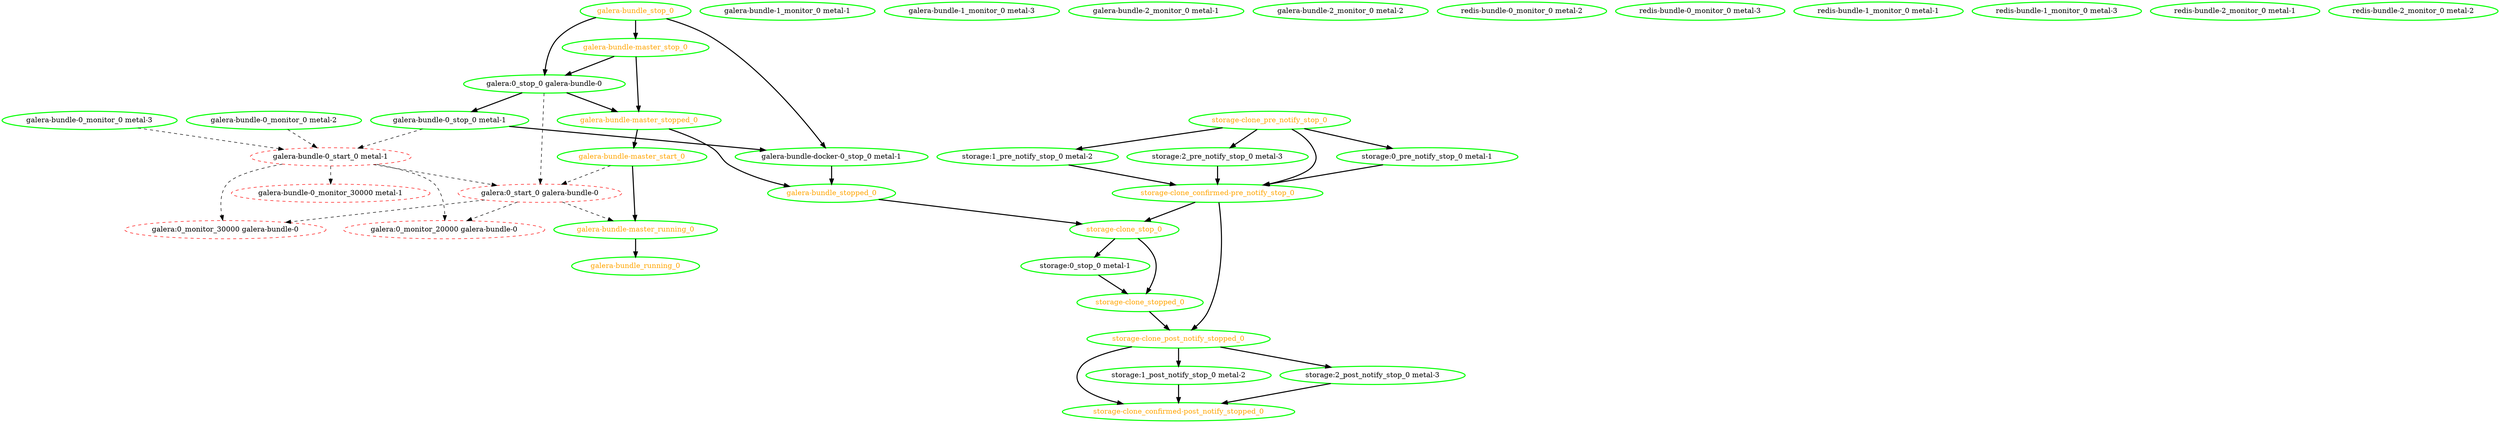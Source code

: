  digraph "g" {
"galera-bundle-0_monitor_0 metal-2" -> "galera-bundle-0_start_0 metal-1" [ style = dashed]
"galera-bundle-0_monitor_0 metal-2" [ style=bold color="green" fontcolor="black"]
"galera-bundle-0_monitor_0 metal-3" -> "galera-bundle-0_start_0 metal-1" [ style = dashed]
"galera-bundle-0_monitor_0 metal-3" [ style=bold color="green" fontcolor="black"]
"galera-bundle-0_monitor_30000 metal-1" [ style=dashed color="red" fontcolor="black"]
"galera-bundle-0_start_0 metal-1" -> "galera-bundle-0_monitor_30000 metal-1" [ style = dashed]
"galera-bundle-0_start_0 metal-1" -> "galera:0_monitor_20000 galera-bundle-0" [ style = dashed]
"galera-bundle-0_start_0 metal-1" -> "galera:0_monitor_30000 galera-bundle-0" [ style = dashed]
"galera-bundle-0_start_0 metal-1" -> "galera:0_start_0 galera-bundle-0" [ style = dashed]
"galera-bundle-0_start_0 metal-1" [ style=dashed color="red" fontcolor="black"]
"galera-bundle-0_stop_0 metal-1" -> "galera-bundle-0_start_0 metal-1" [ style = dashed]
"galera-bundle-0_stop_0 metal-1" -> "galera-bundle-docker-0_stop_0 metal-1" [ style = bold]
"galera-bundle-0_stop_0 metal-1" [ style=bold color="green" fontcolor="black"]
"galera-bundle-1_monitor_0 metal-1" [ style=bold color="green" fontcolor="black"]
"galera-bundle-1_monitor_0 metal-3" [ style=bold color="green" fontcolor="black"]
"galera-bundle-2_monitor_0 metal-1" [ style=bold color="green" fontcolor="black"]
"galera-bundle-2_monitor_0 metal-2" [ style=bold color="green" fontcolor="black"]
"galera-bundle-docker-0_stop_0 metal-1" -> "galera-bundle_stopped_0" [ style = bold]
"galera-bundle-docker-0_stop_0 metal-1" [ style=bold color="green" fontcolor="black"]
"galera-bundle-master_running_0" -> "galera-bundle_running_0" [ style = bold]
"galera-bundle-master_running_0" [ style=bold color="green" fontcolor="orange"]
"galera-bundle-master_start_0" -> "galera-bundle-master_running_0" [ style = bold]
"galera-bundle-master_start_0" -> "galera:0_start_0 galera-bundle-0" [ style = dashed]
"galera-bundle-master_start_0" [ style=bold color="green" fontcolor="orange"]
"galera-bundle-master_stop_0" -> "galera-bundle-master_stopped_0" [ style = bold]
"galera-bundle-master_stop_0" -> "galera:0_stop_0 galera-bundle-0" [ style = bold]
"galera-bundle-master_stop_0" [ style=bold color="green" fontcolor="orange"]
"galera-bundle-master_stopped_0" -> "galera-bundle-master_start_0" [ style = bold]
"galera-bundle-master_stopped_0" -> "galera-bundle_stopped_0" [ style = bold]
"galera-bundle-master_stopped_0" [ style=bold color="green" fontcolor="orange"]
"galera-bundle_running_0" [ style=bold color="green" fontcolor="orange"]
"galera-bundle_stop_0" -> "galera-bundle-docker-0_stop_0 metal-1" [ style = bold]
"galera-bundle_stop_0" -> "galera-bundle-master_stop_0" [ style = bold]
"galera-bundle_stop_0" -> "galera:0_stop_0 galera-bundle-0" [ style = bold]
"galera-bundle_stop_0" [ style=bold color="green" fontcolor="orange"]
"galera-bundle_stopped_0" -> "storage-clone_stop_0" [ style = bold]
"galera-bundle_stopped_0" [ style=bold color="green" fontcolor="orange"]
"galera:0_monitor_20000 galera-bundle-0" [ style=dashed color="red" fontcolor="black"]
"galera:0_monitor_30000 galera-bundle-0" [ style=dashed color="red" fontcolor="black"]
"galera:0_start_0 galera-bundle-0" -> "galera-bundle-master_running_0" [ style = dashed]
"galera:0_start_0 galera-bundle-0" -> "galera:0_monitor_20000 galera-bundle-0" [ style = dashed]
"galera:0_start_0 galera-bundle-0" -> "galera:0_monitor_30000 galera-bundle-0" [ style = dashed]
"galera:0_start_0 galera-bundle-0" [ style=dashed color="red" fontcolor="black"]
"galera:0_stop_0 galera-bundle-0" -> "galera-bundle-0_stop_0 metal-1" [ style = bold]
"galera:0_stop_0 galera-bundle-0" -> "galera-bundle-master_stopped_0" [ style = bold]
"galera:0_stop_0 galera-bundle-0" -> "galera:0_start_0 galera-bundle-0" [ style = dashed]
"galera:0_stop_0 galera-bundle-0" [ style=bold color="green" fontcolor="black"]
"redis-bundle-0_monitor_0 metal-2" [ style=bold color="green" fontcolor="black"]
"redis-bundle-0_monitor_0 metal-3" [ style=bold color="green" fontcolor="black"]
"redis-bundle-1_monitor_0 metal-1" [ style=bold color="green" fontcolor="black"]
"redis-bundle-1_monitor_0 metal-3" [ style=bold color="green" fontcolor="black"]
"redis-bundle-2_monitor_0 metal-1" [ style=bold color="green" fontcolor="black"]
"redis-bundle-2_monitor_0 metal-2" [ style=bold color="green" fontcolor="black"]
"storage-clone_confirmed-post_notify_stopped_0" [ style=bold color="green" fontcolor="orange"]
"storage-clone_confirmed-pre_notify_stop_0" -> "storage-clone_post_notify_stopped_0" [ style = bold]
"storage-clone_confirmed-pre_notify_stop_0" -> "storage-clone_stop_0" [ style = bold]
"storage-clone_confirmed-pre_notify_stop_0" [ style=bold color="green" fontcolor="orange"]
"storage-clone_post_notify_stopped_0" -> "storage-clone_confirmed-post_notify_stopped_0" [ style = bold]
"storage-clone_post_notify_stopped_0" -> "storage:1_post_notify_stop_0 metal-2" [ style = bold]
"storage-clone_post_notify_stopped_0" -> "storage:2_post_notify_stop_0 metal-3" [ style = bold]
"storage-clone_post_notify_stopped_0" [ style=bold color="green" fontcolor="orange"]
"storage-clone_pre_notify_stop_0" -> "storage-clone_confirmed-pre_notify_stop_0" [ style = bold]
"storage-clone_pre_notify_stop_0" -> "storage:0_pre_notify_stop_0 metal-1" [ style = bold]
"storage-clone_pre_notify_stop_0" -> "storage:1_pre_notify_stop_0 metal-2" [ style = bold]
"storage-clone_pre_notify_stop_0" -> "storage:2_pre_notify_stop_0 metal-3" [ style = bold]
"storage-clone_pre_notify_stop_0" [ style=bold color="green" fontcolor="orange"]
"storage-clone_stop_0" -> "storage-clone_stopped_0" [ style = bold]
"storage-clone_stop_0" -> "storage:0_stop_0 metal-1" [ style = bold]
"storage-clone_stop_0" [ style=bold color="green" fontcolor="orange"]
"storage-clone_stopped_0" -> "storage-clone_post_notify_stopped_0" [ style = bold]
"storage-clone_stopped_0" [ style=bold color="green" fontcolor="orange"]
"storage:0_pre_notify_stop_0 metal-1" -> "storage-clone_confirmed-pre_notify_stop_0" [ style = bold]
"storage:0_pre_notify_stop_0 metal-1" [ style=bold color="green" fontcolor="black"]
"storage:0_stop_0 metal-1" -> "storage-clone_stopped_0" [ style = bold]
"storage:0_stop_0 metal-1" [ style=bold color="green" fontcolor="black"]
"storage:1_post_notify_stop_0 metal-2" -> "storage-clone_confirmed-post_notify_stopped_0" [ style = bold]
"storage:1_post_notify_stop_0 metal-2" [ style=bold color="green" fontcolor="black"]
"storage:1_pre_notify_stop_0 metal-2" -> "storage-clone_confirmed-pre_notify_stop_0" [ style = bold]
"storage:1_pre_notify_stop_0 metal-2" [ style=bold color="green" fontcolor="black"]
"storage:2_post_notify_stop_0 metal-3" -> "storage-clone_confirmed-post_notify_stopped_0" [ style = bold]
"storage:2_post_notify_stop_0 metal-3" [ style=bold color="green" fontcolor="black"]
"storage:2_pre_notify_stop_0 metal-3" -> "storage-clone_confirmed-pre_notify_stop_0" [ style = bold]
"storage:2_pre_notify_stop_0 metal-3" [ style=bold color="green" fontcolor="black"]
}
